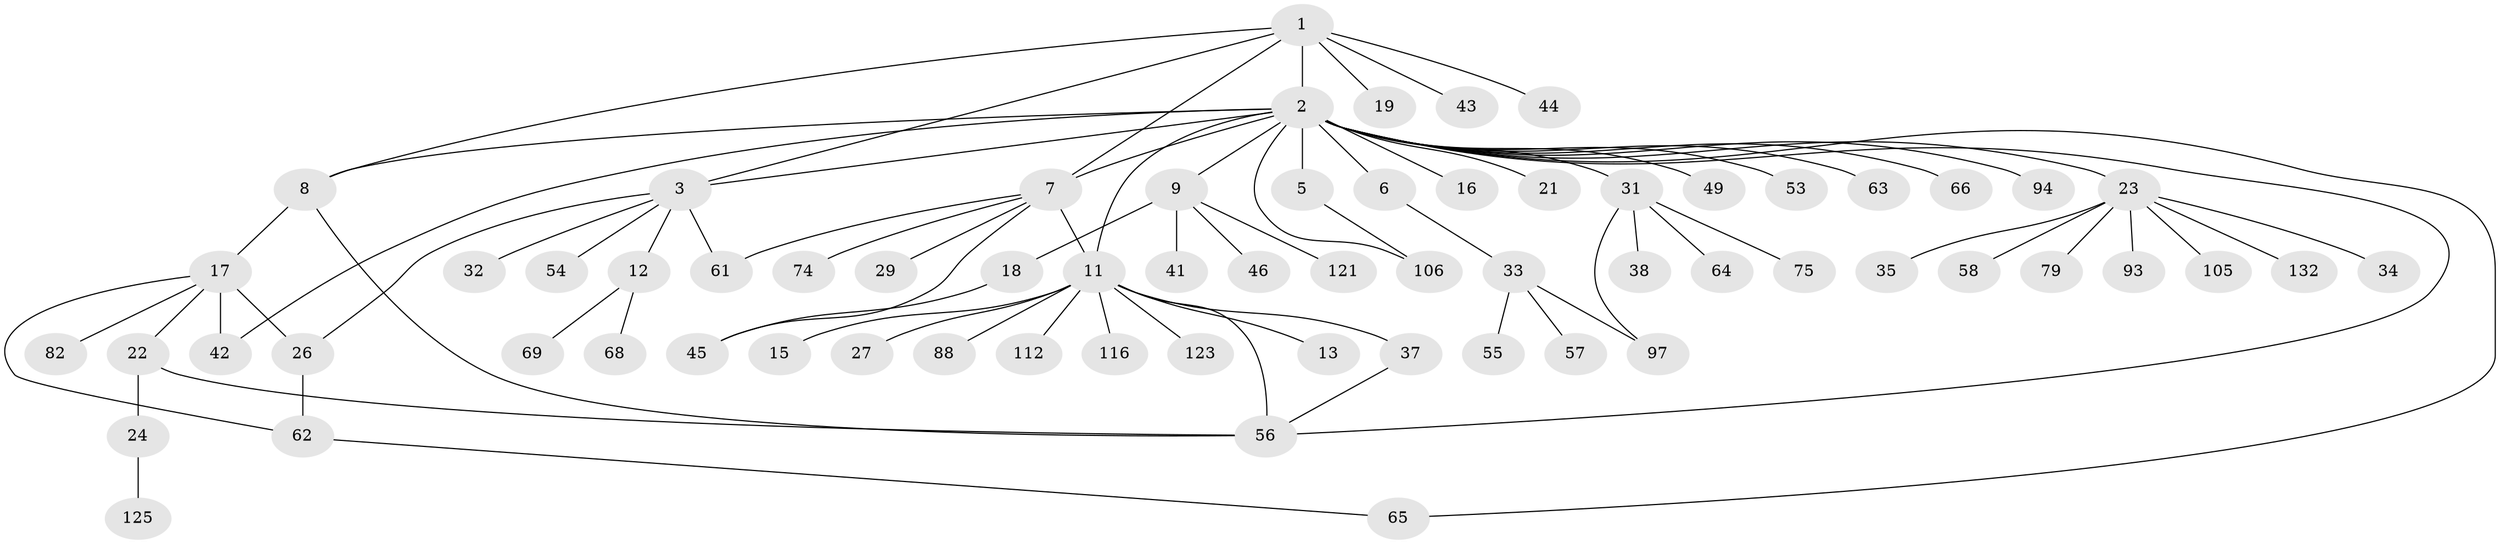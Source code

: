 // original degree distribution, {7: 0.022388059701492536, 13: 0.007462686567164179, 8: 0.014925373134328358, 17: 0.007462686567164179, 2: 0.2537313432835821, 9: 0.007462686567164179, 5: 0.03731343283582089, 1: 0.4925373134328358, 14: 0.007462686567164179, 3: 0.09701492537313433, 4: 0.04477611940298507, 6: 0.007462686567164179}
// Generated by graph-tools (version 1.1) at 2025/14/03/09/25 04:14:33]
// undirected, 67 vertices, 82 edges
graph export_dot {
graph [start="1"]
  node [color=gray90,style=filled];
  1;
  2 [super="+14+4+36+47"];
  3 [super="+39"];
  5;
  6;
  7 [super="+25+28"];
  8 [super="+10+71+110+51"];
  9;
  11 [super="+102"];
  12 [super="+40"];
  13;
  15;
  16;
  17;
  18;
  19;
  21 [super="+52+128"];
  22 [super="+127"];
  23;
  24 [super="+60+76"];
  26;
  27;
  29;
  31;
  32;
  33;
  34;
  35;
  37;
  38 [super="+85+130+134+114"];
  41;
  42;
  43;
  44 [super="+80"];
  45 [super="+108+91"];
  46;
  49;
  53;
  54;
  55;
  56 [super="+59+99"];
  57 [super="+124+84"];
  58;
  61 [super="+81"];
  62 [super="+72"];
  63 [super="+122"];
  64;
  65;
  66;
  68;
  69 [super="+77"];
  74;
  75;
  79;
  82 [super="+104"];
  88;
  93;
  94;
  97;
  105 [super="+126"];
  106 [super="+118"];
  112;
  116;
  121;
  123;
  125;
  132;
  1 -- 2;
  1 -- 3;
  1 -- 7;
  1 -- 8;
  1 -- 19;
  1 -- 43;
  1 -- 44;
  2 -- 7 [weight=3];
  2 -- 16;
  2 -- 21;
  2 -- 23;
  2 -- 49;
  2 -- 65;
  2 -- 106;
  2 -- 66;
  2 -- 94;
  2 -- 3 [weight=2];
  2 -- 5;
  2 -- 6;
  2 -- 9;
  2 -- 42;
  2 -- 11;
  2 -- 53;
  2 -- 56 [weight=2];
  2 -- 63;
  2 -- 31;
  2 -- 8;
  3 -- 12;
  3 -- 26;
  3 -- 32;
  3 -- 54;
  3 -- 61;
  5 -- 106;
  6 -- 33;
  7 -- 29;
  7 -- 45;
  7 -- 61;
  7 -- 74 [weight=2];
  7 -- 11 [weight=2];
  8 -- 17 [weight=2];
  8 -- 56 [weight=2];
  9 -- 18;
  9 -- 41;
  9 -- 46;
  9 -- 121;
  11 -- 13;
  11 -- 15;
  11 -- 27;
  11 -- 37;
  11 -- 88;
  11 -- 112;
  11 -- 116;
  11 -- 123;
  11 -- 56;
  12 -- 69;
  12 -- 68;
  17 -- 22;
  17 -- 26;
  17 -- 42;
  17 -- 82;
  17 -- 62;
  18 -- 45;
  22 -- 24;
  22 -- 56;
  23 -- 34;
  23 -- 35;
  23 -- 58;
  23 -- 79;
  23 -- 93;
  23 -- 105;
  23 -- 132;
  24 -- 125;
  26 -- 62;
  31 -- 38;
  31 -- 64;
  31 -- 75;
  31 -- 97;
  33 -- 55;
  33 -- 57;
  33 -- 97;
  37 -- 56;
  62 -- 65;
}
